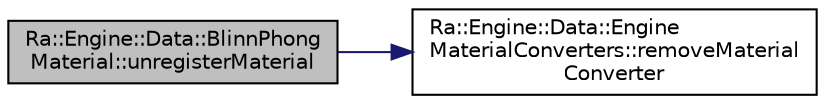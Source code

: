 digraph "Ra::Engine::Data::BlinnPhongMaterial::unregisterMaterial"
{
 // INTERACTIVE_SVG=YES
 // LATEX_PDF_SIZE
  edge [fontname="Helvetica",fontsize="10",labelfontname="Helvetica",labelfontsize="10"];
  node [fontname="Helvetica",fontsize="10",shape=record];
  rankdir="LR";
  Node1 [label="Ra::Engine::Data::BlinnPhong\lMaterial::unregisterMaterial",height=0.2,width=0.4,color="black", fillcolor="grey75", style="filled", fontcolor="black",tooltip=" "];
  Node1 -> Node2 [color="midnightblue",fontsize="10",style="solid",fontname="Helvetica"];
  Node2 [label="Ra::Engine::Data::Engine\lMaterialConverters::removeMaterial\lConverter",height=0.2,width=0.4,color="black", fillcolor="white", style="filled",URL="$namespaceRa_1_1Engine_1_1Data_1_1EngineMaterialConverters.html#a07edf6afa24bd87c14434820c6ac9037",tooltip=" "];
}

